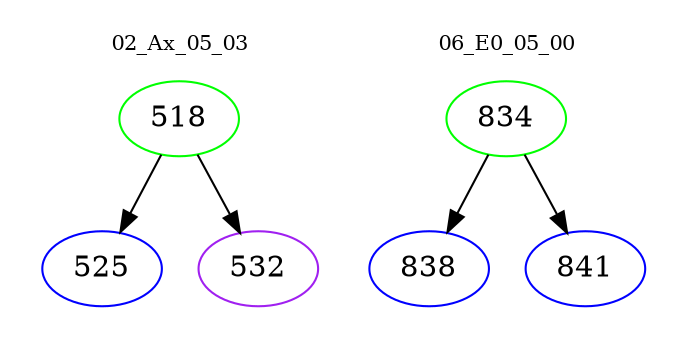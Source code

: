 digraph{
subgraph cluster_0 {
color = white
label = "02_Ax_05_03";
fontsize=10;
T0_518 [label="518", color="green"]
T0_518 -> T0_525 [color="black"]
T0_525 [label="525", color="blue"]
T0_518 -> T0_532 [color="black"]
T0_532 [label="532", color="purple"]
}
subgraph cluster_1 {
color = white
label = "06_E0_05_00";
fontsize=10;
T1_834 [label="834", color="green"]
T1_834 -> T1_838 [color="black"]
T1_838 [label="838", color="blue"]
T1_834 -> T1_841 [color="black"]
T1_841 [label="841", color="blue"]
}
}
